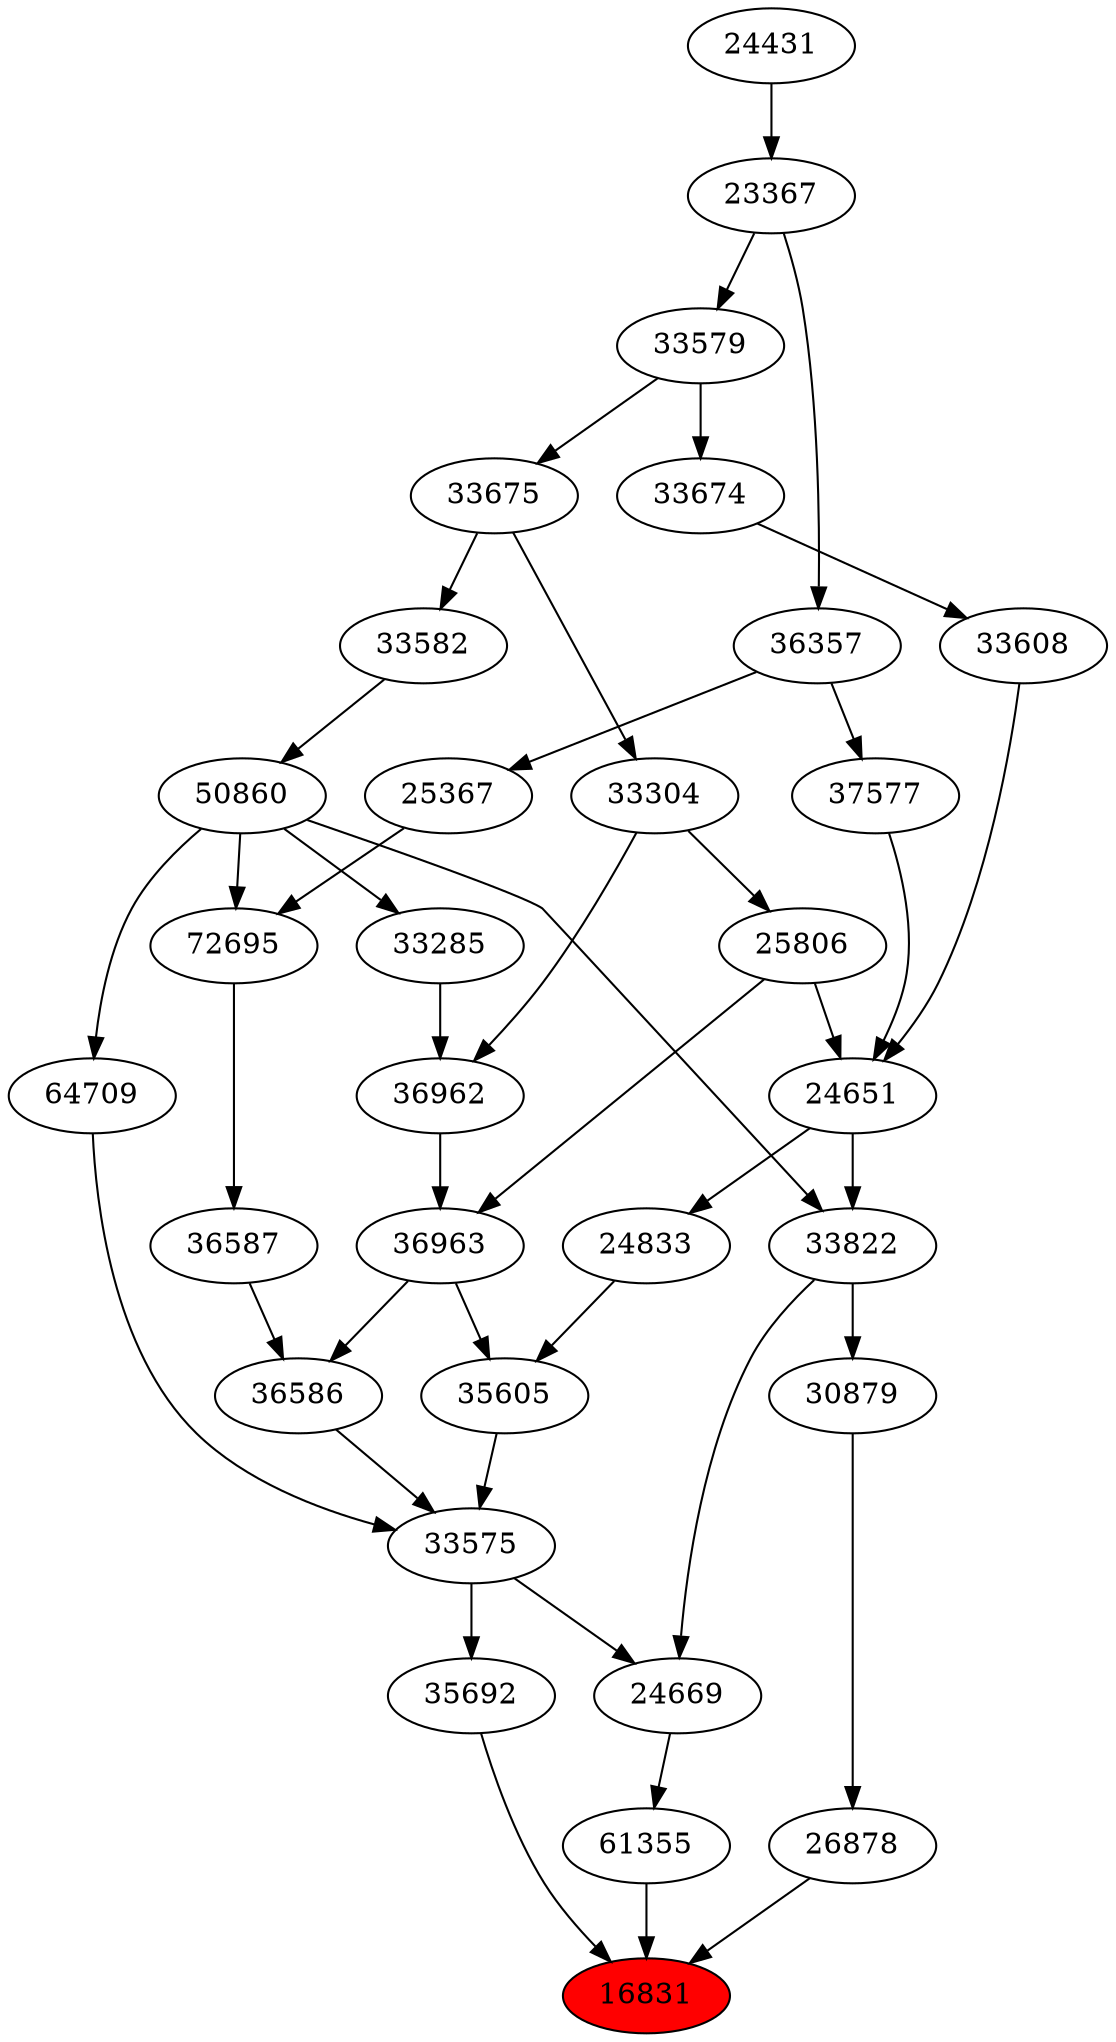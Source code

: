 strict digraph{ 
16831 [label="16831" fillcolor=red style=filled]
35692 -> 16831
61355 -> 16831
26878 -> 16831
35692 [label="35692"]
33575 -> 35692
61355 [label="61355"]
24669 -> 61355
26878 [label="26878"]
30879 -> 26878
33575 [label="33575"]
36586 -> 33575
35605 -> 33575
64709 -> 33575
24669 [label="24669"]
33575 -> 24669
33822 -> 24669
30879 [label="30879"]
33822 -> 30879
36586 [label="36586"]
36587 -> 36586
36963 -> 36586
35605 [label="35605"]
24833 -> 35605
36963 -> 35605
64709 [label="64709"]
50860 -> 64709
33822 [label="33822"]
24651 -> 33822
50860 -> 33822
36587 [label="36587"]
72695 -> 36587
36963 [label="36963"]
36962 -> 36963
25806 -> 36963
24833 [label="24833"]
24651 -> 24833
50860 [label="50860"]
33582 -> 50860
24651 [label="24651"]
25806 -> 24651
33608 -> 24651
37577 -> 24651
72695 [label="72695"]
50860 -> 72695
25367 -> 72695
36962 [label="36962"]
33285 -> 36962
33304 -> 36962
25806 [label="25806"]
33304 -> 25806
33582 [label="33582"]
33675 -> 33582
33608 [label="33608"]
33674 -> 33608
37577 [label="37577"]
36357 -> 37577
25367 [label="25367"]
36357 -> 25367
33285 [label="33285"]
50860 -> 33285
33304 [label="33304"]
33675 -> 33304
33675 [label="33675"]
33579 -> 33675
33674 [label="33674"]
33579 -> 33674
36357 [label="36357"]
23367 -> 36357
33579 [label="33579"]
23367 -> 33579
23367 [label="23367"]
24431 -> 23367
24431 [label="24431"]
}
